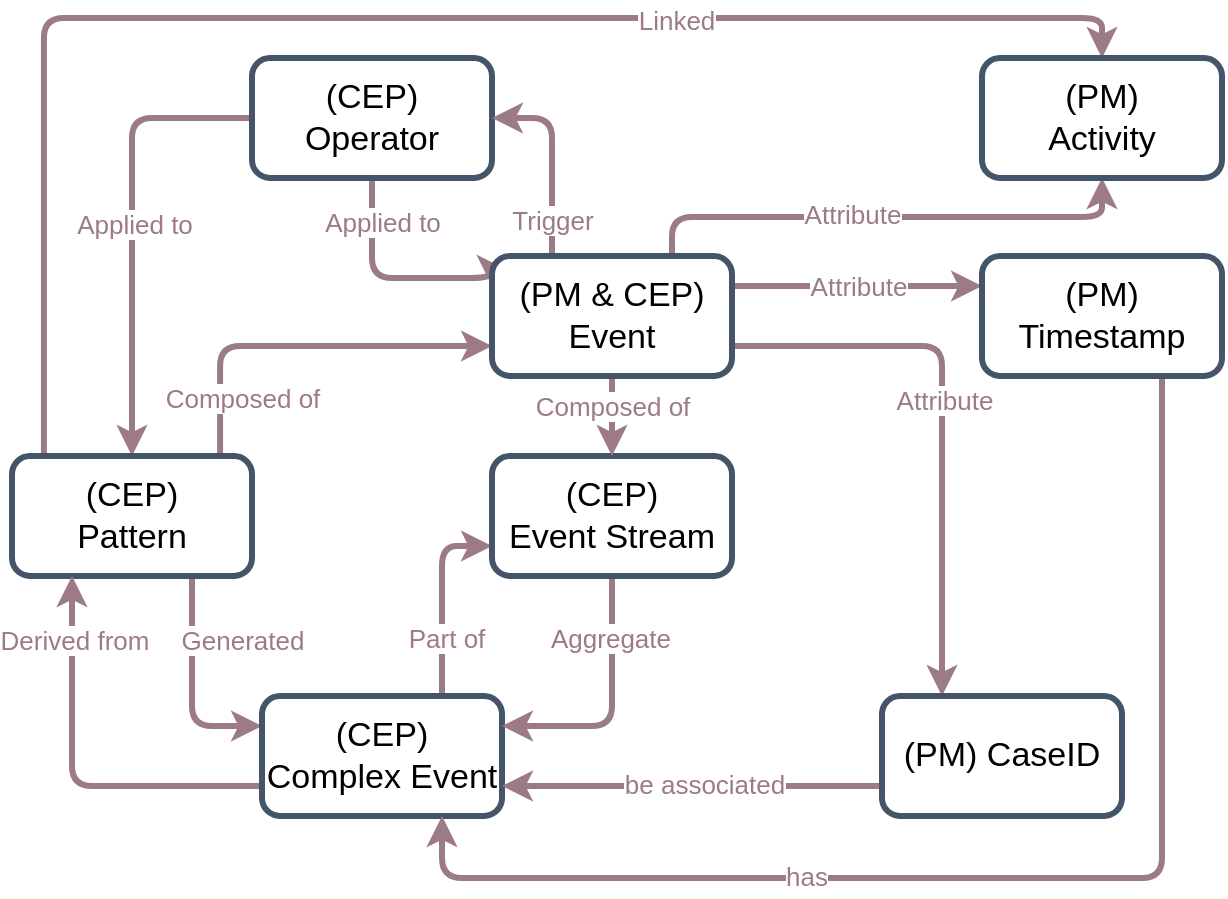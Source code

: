 <mxfile>
    <diagram id="YEdYSTSDJGtlsXvju2-6" name="Page-1">
        <mxGraphModel dx="1838" dy="785" grid="1" gridSize="10" guides="1" tooltips="1" connect="1" arrows="1" fold="1" page="1" pageScale="1" pageWidth="850" pageHeight="1100" math="0" shadow="0">
            <root>
                <mxCell id="0"/>
                <mxCell id="1" parent="0"/>
                <mxCell id="12" style="edgeStyle=elbowEdgeStyle;html=1;exitX=0;exitY=0.5;exitDx=0;exitDy=0;entryX=0.5;entryY=0;entryDx=0;entryDy=0;jumpStyle=none;elbow=vertical;strokeColor=#9D7B85;strokeWidth=3;" edge="1" parent="1" source="2" target="3">
                    <mxGeometry relative="1" as="geometry">
                        <Array as="points">
                            <mxPoint x="210" y="170"/>
                            <mxPoint x="200" y="155"/>
                            <mxPoint x="175" y="170"/>
                            <mxPoint x="160" y="230"/>
                            <mxPoint x="150" y="290"/>
                            <mxPoint x="210" y="170"/>
                        </Array>
                    </mxGeometry>
                </mxCell>
                <mxCell id="13" value="Applied to" style="edgeLabel;html=1;align=center;verticalAlign=middle;resizable=0;points=[];fontColor=#9D7B85;fontSize=13;" vertex="1" connectable="0" parent="12">
                    <mxGeometry x="-0.015" y="1" relative="1" as="geometry">
                        <mxPoint as="offset"/>
                    </mxGeometry>
                </mxCell>
                <mxCell id="21" style="edgeStyle=elbowEdgeStyle;jumpStyle=none;elbow=vertical;html=1;exitX=0.5;exitY=1;exitDx=0;exitDy=0;strokeColor=#9D7B85;strokeWidth=3;entryX=0;entryY=0.25;entryDx=0;entryDy=0;" edge="1" parent="1" source="2" target="6">
                    <mxGeometry relative="1" as="geometry">
                        <mxPoint x="270" y="200" as="sourcePoint"/>
                        <mxPoint x="310" y="260" as="targetPoint"/>
                        <Array as="points">
                            <mxPoint x="320" y="250"/>
                            <mxPoint x="255" y="265"/>
                            <mxPoint x="215" y="220"/>
                            <mxPoint x="275" y="265"/>
                        </Array>
                    </mxGeometry>
                </mxCell>
                <mxCell id="22" value="Applied to" style="edgeLabel;html=1;align=center;verticalAlign=middle;resizable=0;points=[];fontColor=#9D7B85;fontSize=13;" vertex="1" connectable="0" parent="21">
                    <mxGeometry x="0.3" y="4" relative="1" as="geometry">
                        <mxPoint x="-19" y="-24" as="offset"/>
                    </mxGeometry>
                </mxCell>
                <mxCell id="2" value="(CEP) Operator" style="rounded=1;whiteSpace=wrap;html=1;strokeColor=#445469;strokeWidth=3;fontSize=17;" parent="1" vertex="1">
                    <mxGeometry x="235" y="140" width="120" height="60" as="geometry"/>
                </mxCell>
                <mxCell id="19" style="edgeStyle=elbowEdgeStyle;jumpStyle=none;elbow=vertical;html=1;exitX=0.867;exitY=0.017;exitDx=0;exitDy=0;entryX=0;entryY=0.75;entryDx=0;entryDy=0;exitPerimeter=0;strokeColor=#9D7B85;strokeWidth=3;" edge="1" parent="1" source="3" target="6">
                    <mxGeometry relative="1" as="geometry">
                        <Array as="points">
                            <mxPoint x="310" y="284"/>
                            <mxPoint x="290" y="290"/>
                            <mxPoint x="260" y="300"/>
                        </Array>
                    </mxGeometry>
                </mxCell>
                <mxCell id="20" value="Composed of" style="edgeLabel;html=1;align=center;verticalAlign=middle;resizable=0;points=[];fontColor=#9D7B85;fontSize=13;" vertex="1" connectable="0" parent="19">
                    <mxGeometry x="-0.497" y="-1" relative="1" as="geometry">
                        <mxPoint x="10" y="18" as="offset"/>
                    </mxGeometry>
                </mxCell>
                <mxCell id="40" style="edgeStyle=elbowEdgeStyle;jumpStyle=none;html=1;exitX=0.133;exitY=0.033;exitDx=0;exitDy=0;entryX=0.5;entryY=0;entryDx=0;entryDy=0;exitPerimeter=0;strokeColor=#9D7B85;strokeWidth=3;" edge="1" parent="1" source="3" target="8">
                    <mxGeometry relative="1" as="geometry">
                        <Array as="points">
                            <mxPoint x="330" y="120"/>
                            <mxPoint x="440" y="100"/>
                            <mxPoint x="160" y="90"/>
                            <mxPoint x="750" y="570"/>
                            <mxPoint x="610" y="600"/>
                            <mxPoint x="700" y="140"/>
                            <mxPoint x="440" y="100"/>
                            <mxPoint x="430" y="130"/>
                            <mxPoint x="70" y="400"/>
                            <mxPoint x="590" y="610"/>
                            <mxPoint x="710" y="400"/>
                            <mxPoint x="550" y="580"/>
                            <mxPoint x="730" y="310"/>
                        </Array>
                    </mxGeometry>
                </mxCell>
                <mxCell id="41" value="Linked" style="edgeLabel;html=1;align=center;verticalAlign=middle;resizable=0;points=[];fontColor=#9D7B85;fontSize=13;" vertex="1" connectable="0" parent="40">
                    <mxGeometry x="0.393" y="-1" relative="1" as="geometry">
                        <mxPoint as="offset"/>
                    </mxGeometry>
                </mxCell>
                <mxCell id="50" style="edgeStyle=orthogonalEdgeStyle;jumpStyle=none;html=1;exitX=0.75;exitY=1;exitDx=0;exitDy=0;entryX=0;entryY=0.25;entryDx=0;entryDy=0;strokeColor=#9D7B85;strokeWidth=3;fontSize=13;fontColor=#9D7B85;elbow=vertical;" edge="1" parent="1" source="3" target="4">
                    <mxGeometry relative="1" as="geometry"/>
                </mxCell>
                <mxCell id="51" value="Generated" style="edgeLabel;html=1;align=center;verticalAlign=middle;resizable=0;points=[];fontSize=13;fontColor=#9D7B85;" vertex="1" connectable="0" parent="50">
                    <mxGeometry x="-0.618" y="2" relative="1" as="geometry">
                        <mxPoint x="23" y="11" as="offset"/>
                    </mxGeometry>
                </mxCell>
                <mxCell id="3" value="(CEP) &lt;br&gt;Pattern" style="rounded=1;whiteSpace=wrap;html=1;strokeColor=#445469;strokeWidth=3;fontSize=17;" parent="1" vertex="1">
                    <mxGeometry x="115" y="339" width="120" height="60" as="geometry"/>
                </mxCell>
                <mxCell id="14" style="edgeStyle=elbowEdgeStyle;jumpStyle=none;elbow=vertical;html=1;exitX=0;exitY=0.75;exitDx=0;exitDy=0;entryX=0.25;entryY=1;entryDx=0;entryDy=0;strokeColor=#9D7B85;strokeWidth=3;" edge="1" parent="1" source="4" target="3">
                    <mxGeometry relative="1" as="geometry">
                        <Array as="points">
                            <mxPoint x="190" y="504"/>
                            <mxPoint x="230" y="535"/>
                            <mxPoint x="240" y="530"/>
                            <mxPoint x="150" y="520"/>
                            <mxPoint x="150" y="520"/>
                            <mxPoint x="180" y="520"/>
                        </Array>
                    </mxGeometry>
                </mxCell>
                <mxCell id="16" value="Derived from" style="edgeLabel;html=1;align=center;verticalAlign=middle;resizable=0;points=[];fontColor=#9D7B85;fontSize=13;" vertex="1" connectable="0" parent="14">
                    <mxGeometry x="0.44" y="2" relative="1" as="geometry">
                        <mxPoint x="3" y="-24" as="offset"/>
                    </mxGeometry>
                </mxCell>
                <mxCell id="36" style="edgeStyle=elbowEdgeStyle;jumpStyle=none;html=1;exitX=0.75;exitY=0;exitDx=0;exitDy=0;entryX=0;entryY=0.75;entryDx=0;entryDy=0;strokeColor=#9D7B85;strokeWidth=3;" edge="1" parent="1" source="4" target="5">
                    <mxGeometry relative="1" as="geometry">
                        <Array as="points">
                            <mxPoint x="330" y="450"/>
                        </Array>
                    </mxGeometry>
                </mxCell>
                <mxCell id="37" value="Part of" style="edgeLabel;html=1;align=center;verticalAlign=middle;resizable=0;points=[];fontColor=#9D7B85;fontSize=13;" vertex="1" connectable="0" parent="36">
                    <mxGeometry x="-0.28" y="-2" relative="1" as="geometry">
                        <mxPoint y="7" as="offset"/>
                    </mxGeometry>
                </mxCell>
                <mxCell id="4" value="(CEP) Complex Event" style="rounded=1;whiteSpace=wrap;html=1;strokeColor=#445469;strokeWidth=3;fontSize=17;" parent="1" vertex="1">
                    <mxGeometry x="240" y="459" width="120" height="60" as="geometry"/>
                </mxCell>
                <mxCell id="38" style="edgeStyle=elbowEdgeStyle;jumpStyle=none;html=1;exitX=0.5;exitY=1;exitDx=0;exitDy=0;entryX=1;entryY=0.25;entryDx=0;entryDy=0;strokeColor=#9D7B85;strokeWidth=3;" edge="1" parent="1" source="5" target="4">
                    <mxGeometry relative="1" as="geometry">
                        <Array as="points">
                            <mxPoint x="415" y="470"/>
                        </Array>
                    </mxGeometry>
                </mxCell>
                <mxCell id="39" value="Aggregate" style="edgeLabel;html=1;align=center;verticalAlign=middle;resizable=0;points=[];fontColor=#9D7B85;fontSize=13;" vertex="1" connectable="0" parent="38">
                    <mxGeometry x="-0.523" y="-1" relative="1" as="geometry">
                        <mxPoint as="offset"/>
                    </mxGeometry>
                </mxCell>
                <mxCell id="5" value="(CEP) &lt;br&gt;Event Stream" style="rounded=1;whiteSpace=wrap;html=1;strokeColor=#445469;strokeWidth=3;fontSize=17;" parent="1" vertex="1">
                    <mxGeometry x="355" y="339" width="120" height="60" as="geometry"/>
                </mxCell>
                <mxCell id="23" style="edgeStyle=elbowEdgeStyle;jumpStyle=none;elbow=vertical;html=1;exitX=0.25;exitY=0;exitDx=0;exitDy=0;entryX=1;entryY=0.5;entryDx=0;entryDy=0;strokeColor=#9D7B85;strokeWidth=3;" edge="1" parent="1" source="6" target="2">
                    <mxGeometry relative="1" as="geometry">
                        <Array as="points">
                            <mxPoint x="370" y="170"/>
                        </Array>
                    </mxGeometry>
                </mxCell>
                <mxCell id="24" value="Trigger" style="edgeLabel;html=1;align=center;verticalAlign=middle;resizable=0;points=[];fontColor=#9D7B85;fontSize=13;" vertex="1" connectable="0" parent="23">
                    <mxGeometry x="-0.218" relative="1" as="geometry">
                        <mxPoint y="20" as="offset"/>
                    </mxGeometry>
                </mxCell>
                <mxCell id="25" style="edgeStyle=elbowEdgeStyle;jumpStyle=none;elbow=vertical;html=1;exitX=0.75;exitY=0;exitDx=0;exitDy=0;entryX=0.5;entryY=1;entryDx=0;entryDy=0;strokeColor=#9D7B85;strokeWidth=3;" edge="1" parent="1" source="6" target="8">
                    <mxGeometry relative="1" as="geometry"/>
                </mxCell>
                <mxCell id="27" value="Attribute" style="edgeLabel;html=1;align=center;verticalAlign=middle;resizable=0;points=[];fontColor=#9D7B85;fontSize=13;" vertex="1" connectable="0" parent="25">
                    <mxGeometry x="-0.139" y="2" relative="1" as="geometry">
                        <mxPoint as="offset"/>
                    </mxGeometry>
                </mxCell>
                <mxCell id="30" value="Attribute" style="edgeStyle=elbowEdgeStyle;jumpStyle=none;elbow=horizontal;html=1;exitX=1;exitY=0.25;exitDx=0;exitDy=0;entryX=0;entryY=0.25;entryDx=0;entryDy=0;strokeColor=#9D7B85;strokeWidth=3;fontColor=#9D7B85;fontSize=13;" edge="1" parent="1" source="6" target="9">
                    <mxGeometry relative="1" as="geometry"/>
                </mxCell>
                <mxCell id="31" style="edgeStyle=elbowEdgeStyle;jumpStyle=none;html=1;entryX=0.25;entryY=0;entryDx=0;entryDy=0;exitX=1;exitY=0.75;exitDx=0;exitDy=0;strokeColor=#9D7B85;strokeWidth=3;" edge="1" parent="1" source="6" target="10">
                    <mxGeometry relative="1" as="geometry">
                        <mxPoint x="490" y="310" as="sourcePoint"/>
                        <Array as="points">
                            <mxPoint x="580" y="390"/>
                        </Array>
                    </mxGeometry>
                </mxCell>
                <mxCell id="33" value="Attribute" style="edgeLabel;html=1;align=center;verticalAlign=middle;resizable=0;points=[];fontColor=#9D7B85;fontSize=13;" vertex="1" connectable="0" parent="31">
                    <mxGeometry x="0.747" y="1" relative="1" as="geometry">
                        <mxPoint y="-113" as="offset"/>
                    </mxGeometry>
                </mxCell>
                <mxCell id="48" style="edgeStyle=orthogonalEdgeStyle;jumpStyle=none;html=1;exitX=0.5;exitY=1;exitDx=0;exitDy=0;entryX=0.5;entryY=0;entryDx=0;entryDy=0;strokeColor=#9D7B85;strokeWidth=3;fontSize=13;fontColor=#9D7B85;elbow=vertical;" edge="1" parent="1" source="6" target="5">
                    <mxGeometry relative="1" as="geometry"/>
                </mxCell>
                <mxCell id="49" value="Composed of" style="edgeLabel;html=1;align=center;verticalAlign=middle;resizable=0;points=[];fontSize=13;fontColor=#9D7B85;" vertex="1" connectable="0" parent="48">
                    <mxGeometry x="-0.25" relative="1" as="geometry">
                        <mxPoint as="offset"/>
                    </mxGeometry>
                </mxCell>
                <mxCell id="6" value="(PM &amp;amp; CEP) Event" style="rounded=1;whiteSpace=wrap;html=1;strokeColor=#445469;strokeWidth=3;fontSize=17;" parent="1" vertex="1">
                    <mxGeometry x="355" y="239" width="120" height="60" as="geometry"/>
                </mxCell>
                <mxCell id="8" value="(PM) &lt;br&gt;Activity" style="rounded=1;whiteSpace=wrap;html=1;strokeColor=#445469;strokeWidth=3;fontSize=17;" vertex="1" parent="1">
                    <mxGeometry x="600" y="140" width="120" height="60" as="geometry"/>
                </mxCell>
                <mxCell id="42" style="edgeStyle=elbowEdgeStyle;jumpStyle=none;html=1;exitX=0.75;exitY=1;exitDx=0;exitDy=0;entryX=0.75;entryY=1;entryDx=0;entryDy=0;strokeColor=#9D7B85;strokeWidth=3;" edge="1" parent="1" source="9" target="4">
                    <mxGeometry relative="1" as="geometry">
                        <Array as="points">
                            <mxPoint x="430" y="550"/>
                            <mxPoint x="590" y="580"/>
                            <mxPoint x="590" y="590"/>
                            <mxPoint x="520" y="610"/>
                            <mxPoint x="730" y="460"/>
                        </Array>
                    </mxGeometry>
                </mxCell>
                <mxCell id="43" value="has" style="edgeLabel;html=1;align=center;verticalAlign=middle;resizable=0;points=[];fontColor=#9D7B85;fontSize=13;" vertex="1" connectable="0" parent="42">
                    <mxGeometry x="0.336" y="2" relative="1" as="geometry">
                        <mxPoint y="-3" as="offset"/>
                    </mxGeometry>
                </mxCell>
                <mxCell id="9" value="(PM)&lt;br&gt;Timestamp" style="rounded=1;whiteSpace=wrap;html=1;strokeColor=#445469;strokeWidth=3;fontSize=17;" vertex="1" parent="1">
                    <mxGeometry x="600" y="239" width="120" height="60" as="geometry"/>
                </mxCell>
                <mxCell id="34" style="edgeStyle=elbowEdgeStyle;jumpStyle=none;html=1;exitX=0;exitY=0.75;exitDx=0;exitDy=0;entryX=1;entryY=0.75;entryDx=0;entryDy=0;strokeColor=#9D7B85;strokeWidth=3;" edge="1" parent="1" source="10" target="4">
                    <mxGeometry relative="1" as="geometry"/>
                </mxCell>
                <mxCell id="35" value="be associated" style="edgeLabel;html=1;align=center;verticalAlign=middle;resizable=0;points=[];fontColor=#9D7B85;fontSize=13;" vertex="1" connectable="0" parent="34">
                    <mxGeometry x="0.165" y="2" relative="1" as="geometry">
                        <mxPoint x="21" y="-3" as="offset"/>
                    </mxGeometry>
                </mxCell>
                <mxCell id="10" value="(PM) CaseID" style="rounded=1;whiteSpace=wrap;html=1;strokeColor=#445469;strokeWidth=3;fontSize=17;" vertex="1" parent="1">
                    <mxGeometry x="550" y="459" width="120" height="60" as="geometry"/>
                </mxCell>
            </root>
        </mxGraphModel>
    </diagram>
</mxfile>